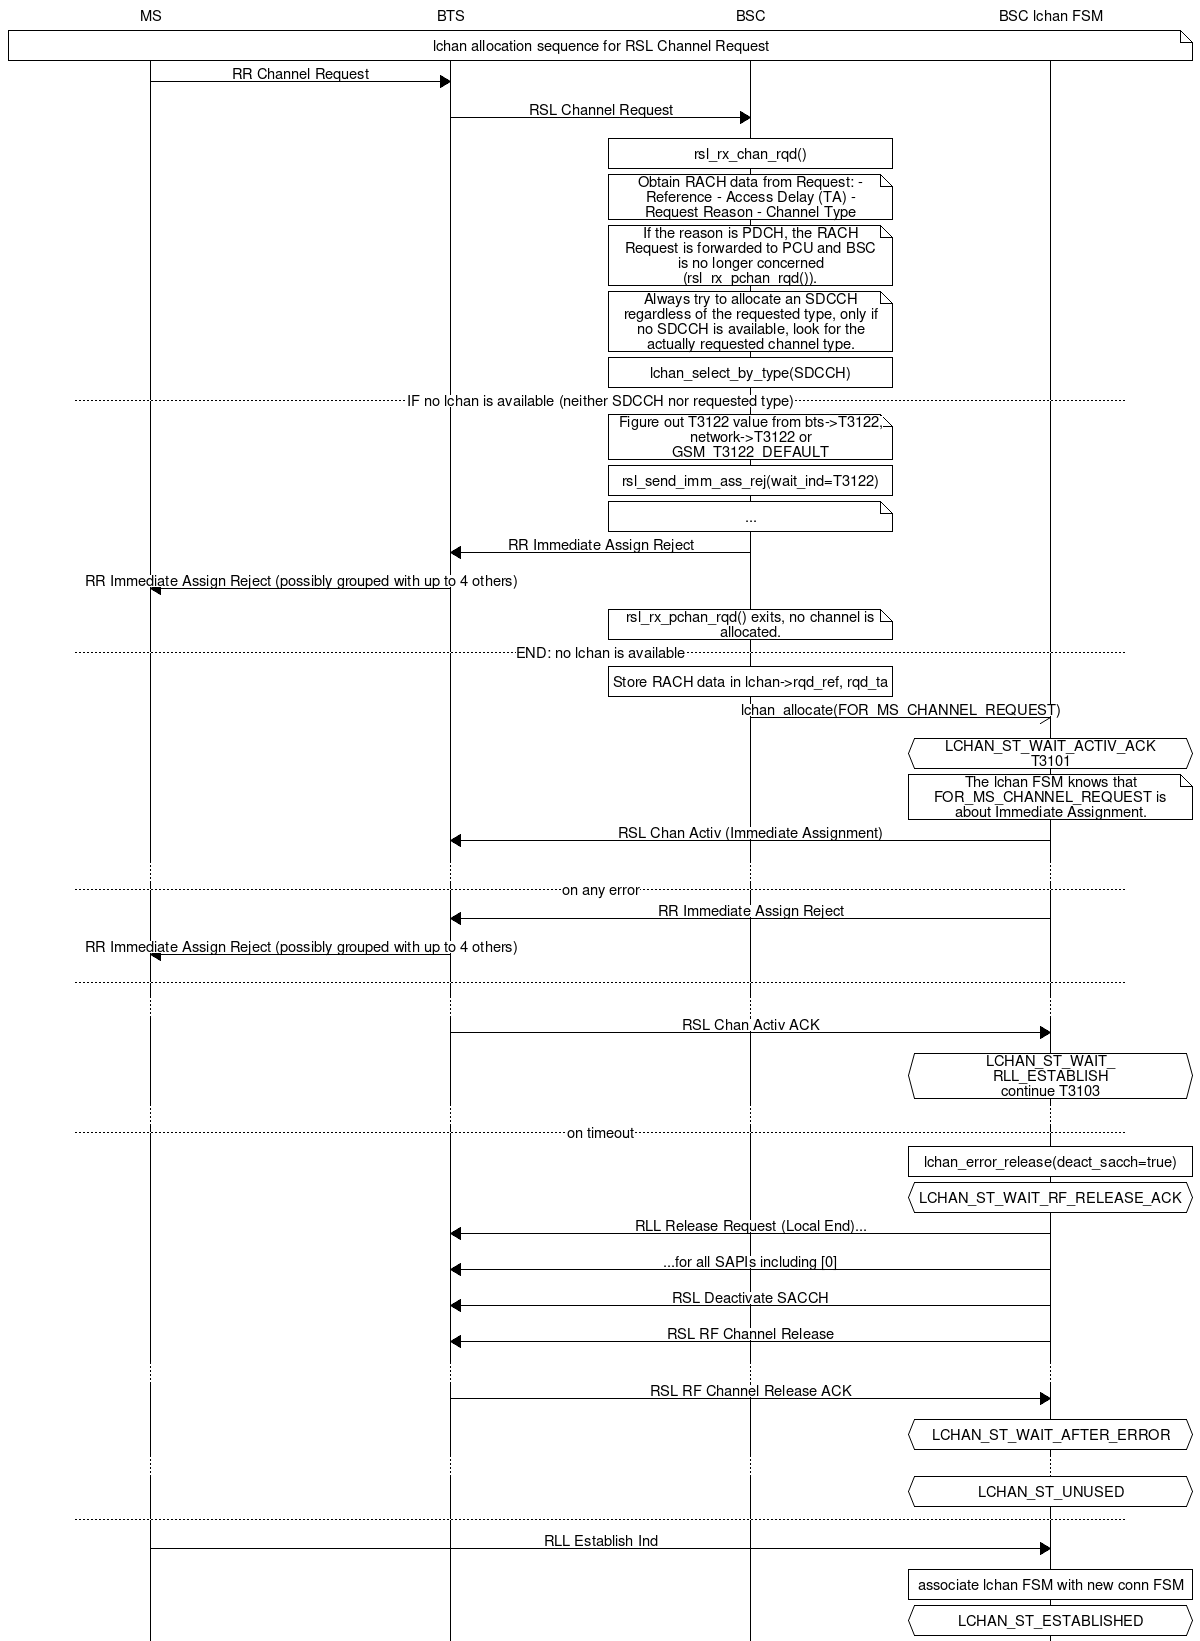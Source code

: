msc {
	hscale=2;
	ms [label="MS"], bts [label="BTS"], bsc[label="BSC"], bsc_lchan[label="BSC lchan FSM"];

	ms note bsc_lchan [label="lchan allocation sequence for RSL Channel Request"];

	ms => bts [label="RR Channel Request"];
	bts => bsc [label="RSL Channel Request"];
	bsc box bsc [label="rsl_rx_chan_rqd()"];
	bsc note bsc [label="Obtain RACH data from Request: - Reference - Access Delay (TA)
		- Request Reason - Channel Type"];
	bsc note bsc [label="If the reason is PDCH, the RACH Request is forwarded to PCU and BSC is no
		longer concerned (rsl_rx_pchan_rqd())."];
	bsc note bsc [label="Always try to allocate an SDCCH regardless of the requested type, only if no
		SDCCH is available, look for the actually requested channel type."];
	bsc box bsc [label="lchan_select_by_type(SDCCH)"];

	--- [label="IF no lchan is available (neither SDCCH nor requested type)"];
	bsc note bsc [label="Figure out T3122 value from bts->T3122, network->T3122 or
		GSM_T3122_DEFAULT"];
	bsc box bsc [label="rsl_send_imm_ass_rej(wait_ind=T3122)"];
	bsc note bsc [label="..."];
	bts <= bsc [label="RR Immediate Assign Reject"];
	ms <= bts [label="RR Immediate Assign Reject (possibly grouped with up to 4 others)"];
	bsc note bsc [label="rsl_rx_pchan_rqd() exits, no channel is allocated."];
	--- [label="END: no lchan is available"];

	bsc box bsc [label="Store RACH data in lchan->rqd_ref, rqd_ta"];
	bsc -> bsc_lchan [label="lchan_allocate(FOR_MS_CHANNEL_REQUEST)"];
	bsc_lchan abox bsc_lchan [label="LCHAN_ST_WAIT_ACTIV_ACK\nT3101"];
	bsc_lchan note bsc_lchan [label="The lchan FSM knows that FOR_MS_CHANNEL_REQUEST is about
		Immediate Assignment."];
	bts <= bsc_lchan [label="RSL Chan Activ (Immediate Assignment)"];
	...;
	--- [label="on any error"];
	bts <= bsc_lchan [label="RR Immediate Assign Reject"];
	ms <= bts [label="RR Immediate Assign Reject (possibly grouped with up to 4 others)"];
	---;
	...;
	bts => bsc_lchan [label="RSL Chan Activ ACK"];
	bsc_lchan abox bsc_lchan [label="LCHAN_ST_WAIT_\nRLL_ESTABLISH\ncontinue T3103"];
	...;
	--- [label="on timeout"];
	bsc_lchan box bsc_lchan [label="lchan_error_release(deact_sacch=true)"];
	bsc_lchan abox bsc_lchan [label="LCHAN_ST_WAIT_RF_RELEASE_ACK"];
	bts <= bsc_lchan [label="RLL Release Request (Local End)..."];
	bts <= bsc_lchan [label="...for all SAPIs including [0]"];
	bts <= bsc_lchan [label="RSL Deactivate SACCH"];
	bts <= bsc_lchan [label="RSL RF Channel Release"];
	...;
	bts => bsc_lchan [label="RSL RF Channel Release ACK"];
	bsc_lchan abox bsc_lchan [label="LCHAN_ST_WAIT_AFTER_ERROR"];
	...;
	bsc_lchan abox bsc_lchan [label="LCHAN_ST_UNUSED"];
	---;
	ms => bsc_lchan [label="RLL Establish Ind"];
	bsc_lchan box bsc_lchan [label="associate lchan FSM with new conn FSM"];
	bsc_lchan abox bsc_lchan [label="LCHAN_ST_ESTABLISHED"];
}
